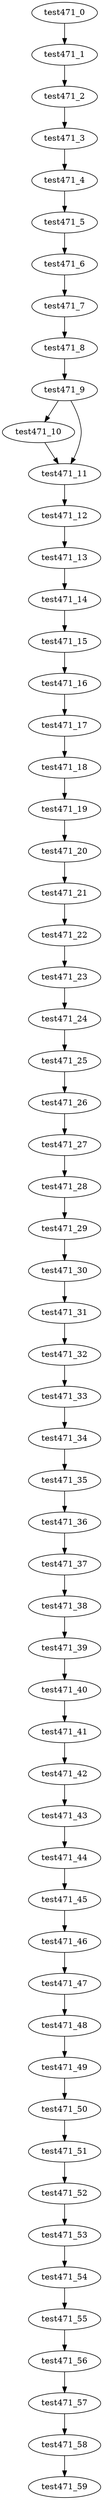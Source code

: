 digraph G {
test471_0->test471_1;
test471_1->test471_2;
test471_2->test471_3;
test471_3->test471_4;
test471_4->test471_5;
test471_5->test471_6;
test471_6->test471_7;
test471_7->test471_8;
test471_8->test471_9;
test471_9->test471_10;
test471_9->test471_11;
test471_10->test471_11;
test471_11->test471_12;
test471_12->test471_13;
test471_13->test471_14;
test471_14->test471_15;
test471_15->test471_16;
test471_16->test471_17;
test471_17->test471_18;
test471_18->test471_19;
test471_19->test471_20;
test471_20->test471_21;
test471_21->test471_22;
test471_22->test471_23;
test471_23->test471_24;
test471_24->test471_25;
test471_25->test471_26;
test471_26->test471_27;
test471_27->test471_28;
test471_28->test471_29;
test471_29->test471_30;
test471_30->test471_31;
test471_31->test471_32;
test471_32->test471_33;
test471_33->test471_34;
test471_34->test471_35;
test471_35->test471_36;
test471_36->test471_37;
test471_37->test471_38;
test471_38->test471_39;
test471_39->test471_40;
test471_40->test471_41;
test471_41->test471_42;
test471_42->test471_43;
test471_43->test471_44;
test471_44->test471_45;
test471_45->test471_46;
test471_46->test471_47;
test471_47->test471_48;
test471_48->test471_49;
test471_49->test471_50;
test471_50->test471_51;
test471_51->test471_52;
test471_52->test471_53;
test471_53->test471_54;
test471_54->test471_55;
test471_55->test471_56;
test471_56->test471_57;
test471_57->test471_58;
test471_58->test471_59;

}
